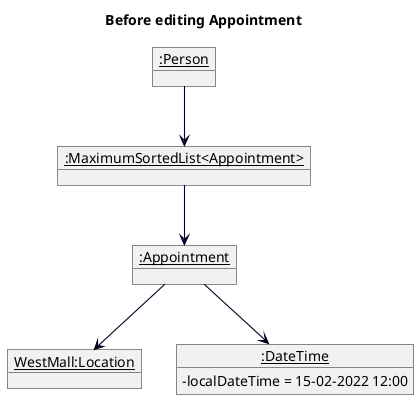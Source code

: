 @startuml
skinparam arrowThickness 1.1
skinparam arrowColor #000123
skinparam classBackgroundColor MODEL_COLOR
skinparam classAttributeIconSize 0
show fields

title Before editing Appointment

object "__:Person__" as person {
}
object "__:MaximumSortedList<Appointment>__" as appointmentList {
}

object "__:Appointment__" as appointment {

}

object "__WestMall:Location__" as location {
}

object "__:DateTime__" as dateTime {
 - localDateTime = 15-02-2022 12:00
}


person --> appointmentList
appointmentList --> appointment
appointment --> location
appointment --> dateTime

@enduml
